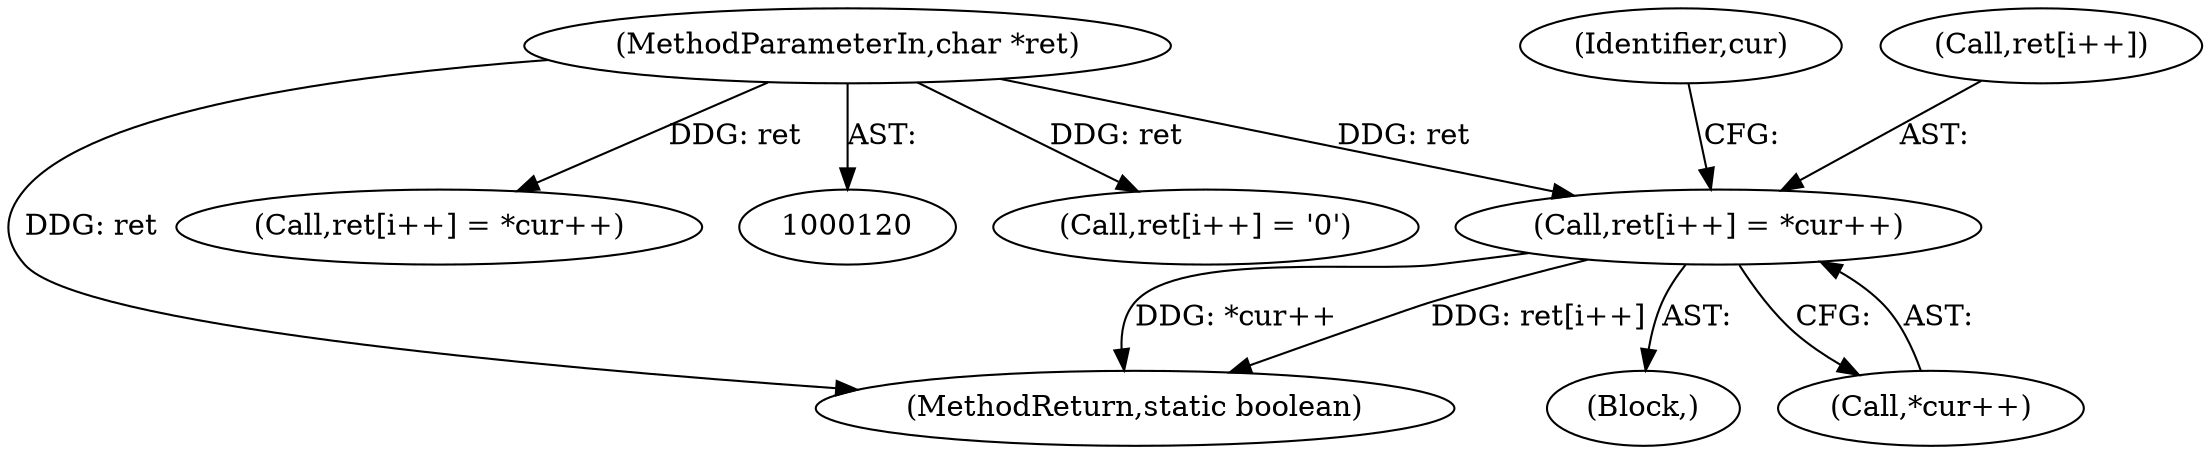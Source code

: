 digraph "0_virglrenderer_e534b51ca3c3cd25f3990589932a9ed711c59b27@array" {
"1000138" [label="(Call,ret[i++] = *cur++)"];
"1000122" [label="(MethodParameterIn,char *ret)"];
"1000169" [label="(Call,ret[i++] = '\0')"];
"1000138" [label="(Call,ret[i++] = *cur++)"];
"1000149" [label="(Identifier,cur)"];
"1000139" [label="(Call,ret[i++])"];
"1004167" [label="(MethodReturn,static boolean)"];
"1000161" [label="(Call,ret[i++] = *cur++)"];
"1000137" [label="(Block,)"];
"1000143" [label="(Call,*cur++)"];
"1000122" [label="(MethodParameterIn,char *ret)"];
"1000138" -> "1000137"  [label="AST: "];
"1000138" -> "1000143"  [label="CFG: "];
"1000139" -> "1000138"  [label="AST: "];
"1000143" -> "1000138"  [label="AST: "];
"1000149" -> "1000138"  [label="CFG: "];
"1000138" -> "1004167"  [label="DDG: ret[i++]"];
"1000138" -> "1004167"  [label="DDG: *cur++"];
"1000122" -> "1000138"  [label="DDG: ret"];
"1000122" -> "1000120"  [label="AST: "];
"1000122" -> "1004167"  [label="DDG: ret"];
"1000122" -> "1000161"  [label="DDG: ret"];
"1000122" -> "1000169"  [label="DDG: ret"];
}
